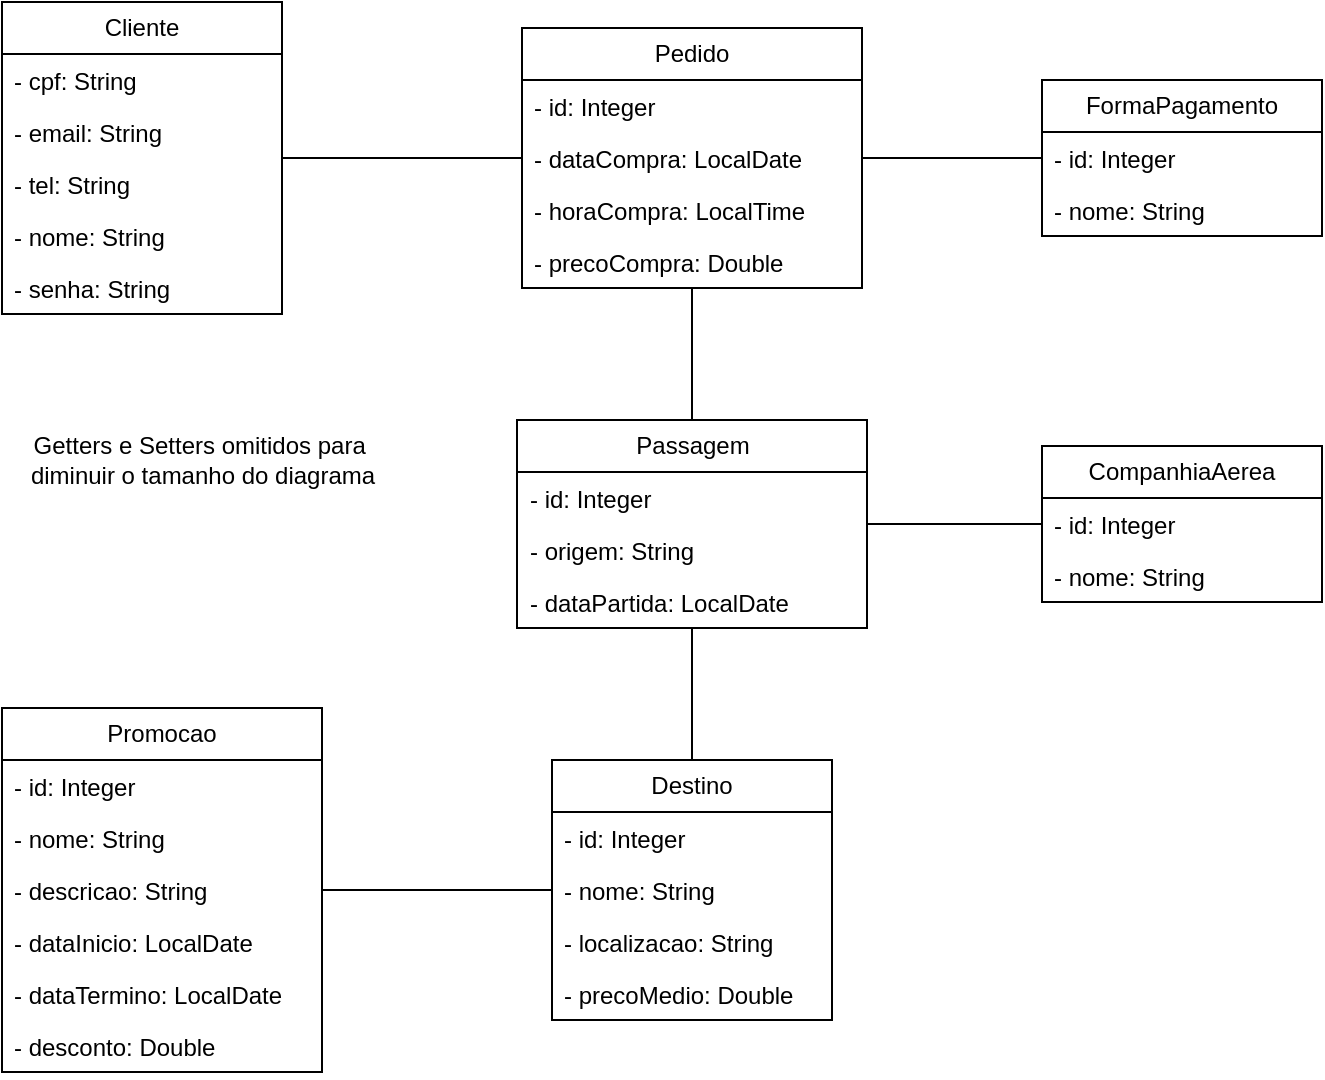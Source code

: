 <mxfile version="22.1.3" type="device">
  <diagram name="Página-1" id="BNCfJ3BfF6oO2T3udBtn">
    <mxGraphModel dx="880" dy="470" grid="1" gridSize="10" guides="1" tooltips="1" connect="1" arrows="1" fold="1" page="1" pageScale="1" pageWidth="827" pageHeight="1169" math="0" shadow="0">
      <root>
        <mxCell id="0" />
        <mxCell id="1" parent="0" />
        <mxCell id="Mqsz3vJmdGS4ghxJ8QJ2-1" value="Cliente" style="swimlane;fontStyle=0;childLayout=stackLayout;horizontal=1;startSize=26;fillColor=none;horizontalStack=0;resizeParent=1;resizeParentMax=0;resizeLast=0;collapsible=1;marginBottom=0;whiteSpace=wrap;html=1;" vertex="1" parent="1">
          <mxGeometry x="80" y="41" width="140" height="156" as="geometry" />
        </mxCell>
        <mxCell id="Mqsz3vJmdGS4ghxJ8QJ2-2" value="- cpf: String" style="text;strokeColor=none;fillColor=none;align=left;verticalAlign=top;spacingLeft=4;spacingRight=4;overflow=hidden;rotatable=0;points=[[0,0.5],[1,0.5]];portConstraint=eastwest;whiteSpace=wrap;html=1;" vertex="1" parent="Mqsz3vJmdGS4ghxJ8QJ2-1">
          <mxGeometry y="26" width="140" height="26" as="geometry" />
        </mxCell>
        <mxCell id="Mqsz3vJmdGS4ghxJ8QJ2-3" value="- email: String" style="text;strokeColor=none;fillColor=none;align=left;verticalAlign=top;spacingLeft=4;spacingRight=4;overflow=hidden;rotatable=0;points=[[0,0.5],[1,0.5]];portConstraint=eastwest;whiteSpace=wrap;html=1;" vertex="1" parent="Mqsz3vJmdGS4ghxJ8QJ2-1">
          <mxGeometry y="52" width="140" height="26" as="geometry" />
        </mxCell>
        <mxCell id="Mqsz3vJmdGS4ghxJ8QJ2-4" value="- tel: String" style="text;strokeColor=none;fillColor=none;align=left;verticalAlign=top;spacingLeft=4;spacingRight=4;overflow=hidden;rotatable=0;points=[[0,0.5],[1,0.5]];portConstraint=eastwest;whiteSpace=wrap;html=1;" vertex="1" parent="Mqsz3vJmdGS4ghxJ8QJ2-1">
          <mxGeometry y="78" width="140" height="26" as="geometry" />
        </mxCell>
        <mxCell id="Mqsz3vJmdGS4ghxJ8QJ2-51" value="- nome: String" style="text;strokeColor=none;fillColor=none;align=left;verticalAlign=top;spacingLeft=4;spacingRight=4;overflow=hidden;rotatable=0;points=[[0,0.5],[1,0.5]];portConstraint=eastwest;whiteSpace=wrap;html=1;" vertex="1" parent="Mqsz3vJmdGS4ghxJ8QJ2-1">
          <mxGeometry y="104" width="140" height="26" as="geometry" />
        </mxCell>
        <mxCell id="Mqsz3vJmdGS4ghxJ8QJ2-52" value="- senha: String" style="text;strokeColor=none;fillColor=none;align=left;verticalAlign=top;spacingLeft=4;spacingRight=4;overflow=hidden;rotatable=0;points=[[0,0.5],[1,0.5]];portConstraint=eastwest;whiteSpace=wrap;html=1;" vertex="1" parent="Mqsz3vJmdGS4ghxJ8QJ2-1">
          <mxGeometry y="130" width="140" height="26" as="geometry" />
        </mxCell>
        <mxCell id="Mqsz3vJmdGS4ghxJ8QJ2-5" value="&lt;div&gt;Pedido&lt;/div&gt;" style="swimlane;fontStyle=0;childLayout=stackLayout;horizontal=1;startSize=26;fillColor=none;horizontalStack=0;resizeParent=1;resizeParentMax=0;resizeLast=0;collapsible=1;marginBottom=0;whiteSpace=wrap;html=1;" vertex="1" parent="1">
          <mxGeometry x="340" y="54" width="170" height="130" as="geometry" />
        </mxCell>
        <mxCell id="Mqsz3vJmdGS4ghxJ8QJ2-6" value="- id: Integer" style="text;strokeColor=none;fillColor=none;align=left;verticalAlign=top;spacingLeft=4;spacingRight=4;overflow=hidden;rotatable=0;points=[[0,0.5],[1,0.5]];portConstraint=eastwest;whiteSpace=wrap;html=1;" vertex="1" parent="Mqsz3vJmdGS4ghxJ8QJ2-5">
          <mxGeometry y="26" width="170" height="26" as="geometry" />
        </mxCell>
        <mxCell id="Mqsz3vJmdGS4ghxJ8QJ2-7" value="- dataCompra: LocalDate" style="text;strokeColor=none;fillColor=none;align=left;verticalAlign=top;spacingLeft=4;spacingRight=4;overflow=hidden;rotatable=0;points=[[0,0.5],[1,0.5]];portConstraint=eastwest;whiteSpace=wrap;html=1;" vertex="1" parent="Mqsz3vJmdGS4ghxJ8QJ2-5">
          <mxGeometry y="52" width="170" height="26" as="geometry" />
        </mxCell>
        <mxCell id="Mqsz3vJmdGS4ghxJ8QJ2-8" value="&lt;div&gt;- horaCompra: LocalTime&lt;/div&gt;" style="text;strokeColor=none;fillColor=none;align=left;verticalAlign=top;spacingLeft=4;spacingRight=4;overflow=hidden;rotatable=0;points=[[0,0.5],[1,0.5]];portConstraint=eastwest;whiteSpace=wrap;html=1;" vertex="1" parent="Mqsz3vJmdGS4ghxJ8QJ2-5">
          <mxGeometry y="78" width="170" height="26" as="geometry" />
        </mxCell>
        <mxCell id="Mqsz3vJmdGS4ghxJ8QJ2-53" value="- precoCompra: Double" style="text;strokeColor=none;fillColor=none;align=left;verticalAlign=top;spacingLeft=4;spacingRight=4;overflow=hidden;rotatable=0;points=[[0,0.5],[1,0.5]];portConstraint=eastwest;whiteSpace=wrap;html=1;" vertex="1" parent="Mqsz3vJmdGS4ghxJ8QJ2-5">
          <mxGeometry y="104" width="170" height="26" as="geometry" />
        </mxCell>
        <mxCell id="Mqsz3vJmdGS4ghxJ8QJ2-9" value="FormaPagamento" style="swimlane;fontStyle=0;childLayout=stackLayout;horizontal=1;startSize=26;fillColor=none;horizontalStack=0;resizeParent=1;resizeParentMax=0;resizeLast=0;collapsible=1;marginBottom=0;whiteSpace=wrap;html=1;" vertex="1" parent="1">
          <mxGeometry x="600" y="80" width="140" height="78" as="geometry" />
        </mxCell>
        <mxCell id="Mqsz3vJmdGS4ghxJ8QJ2-10" value="- id: Integer" style="text;strokeColor=none;fillColor=none;align=left;verticalAlign=top;spacingLeft=4;spacingRight=4;overflow=hidden;rotatable=0;points=[[0,0.5],[1,0.5]];portConstraint=eastwest;whiteSpace=wrap;html=1;" vertex="1" parent="Mqsz3vJmdGS4ghxJ8QJ2-9">
          <mxGeometry y="26" width="140" height="26" as="geometry" />
        </mxCell>
        <mxCell id="Mqsz3vJmdGS4ghxJ8QJ2-11" value="- nome: String" style="text;strokeColor=none;fillColor=none;align=left;verticalAlign=top;spacingLeft=4;spacingRight=4;overflow=hidden;rotatable=0;points=[[0,0.5],[1,0.5]];portConstraint=eastwest;whiteSpace=wrap;html=1;" vertex="1" parent="Mqsz3vJmdGS4ghxJ8QJ2-9">
          <mxGeometry y="52" width="140" height="26" as="geometry" />
        </mxCell>
        <mxCell id="Mqsz3vJmdGS4ghxJ8QJ2-13" value="&lt;div&gt;Passagem&lt;/div&gt;" style="swimlane;fontStyle=0;childLayout=stackLayout;horizontal=1;startSize=26;fillColor=none;horizontalStack=0;resizeParent=1;resizeParentMax=0;resizeLast=0;collapsible=1;marginBottom=0;whiteSpace=wrap;html=1;" vertex="1" parent="1">
          <mxGeometry x="337.5" y="250" width="175" height="104" as="geometry" />
        </mxCell>
        <mxCell id="Mqsz3vJmdGS4ghxJ8QJ2-14" value="- id: Integer" style="text;strokeColor=none;fillColor=none;align=left;verticalAlign=top;spacingLeft=4;spacingRight=4;overflow=hidden;rotatable=0;points=[[0,0.5],[1,0.5]];portConstraint=eastwest;whiteSpace=wrap;html=1;" vertex="1" parent="Mqsz3vJmdGS4ghxJ8QJ2-13">
          <mxGeometry y="26" width="175" height="26" as="geometry" />
        </mxCell>
        <mxCell id="Mqsz3vJmdGS4ghxJ8QJ2-15" value="- origem: String" style="text;strokeColor=none;fillColor=none;align=left;verticalAlign=top;spacingLeft=4;spacingRight=4;overflow=hidden;rotatable=0;points=[[0,0.5],[1,0.5]];portConstraint=eastwest;whiteSpace=wrap;html=1;" vertex="1" parent="Mqsz3vJmdGS4ghxJ8QJ2-13">
          <mxGeometry y="52" width="175" height="26" as="geometry" />
        </mxCell>
        <mxCell id="Mqsz3vJmdGS4ghxJ8QJ2-16" value="- dataPartida: LocalDate" style="text;strokeColor=none;fillColor=none;align=left;verticalAlign=top;spacingLeft=4;spacingRight=4;overflow=hidden;rotatable=0;points=[[0,0.5],[1,0.5]];portConstraint=eastwest;whiteSpace=wrap;html=1;" vertex="1" parent="Mqsz3vJmdGS4ghxJ8QJ2-13">
          <mxGeometry y="78" width="175" height="26" as="geometry" />
        </mxCell>
        <mxCell id="Mqsz3vJmdGS4ghxJ8QJ2-17" value="Destino" style="swimlane;fontStyle=0;childLayout=stackLayout;horizontal=1;startSize=26;fillColor=none;horizontalStack=0;resizeParent=1;resizeParentMax=0;resizeLast=0;collapsible=1;marginBottom=0;whiteSpace=wrap;html=1;" vertex="1" parent="1">
          <mxGeometry x="355" y="420" width="140" height="130" as="geometry" />
        </mxCell>
        <mxCell id="Mqsz3vJmdGS4ghxJ8QJ2-18" value="- id: Integer" style="text;strokeColor=none;fillColor=none;align=left;verticalAlign=top;spacingLeft=4;spacingRight=4;overflow=hidden;rotatable=0;points=[[0,0.5],[1,0.5]];portConstraint=eastwest;whiteSpace=wrap;html=1;" vertex="1" parent="Mqsz3vJmdGS4ghxJ8QJ2-17">
          <mxGeometry y="26" width="140" height="26" as="geometry" />
        </mxCell>
        <mxCell id="Mqsz3vJmdGS4ghxJ8QJ2-19" value="- nome: String" style="text;strokeColor=none;fillColor=none;align=left;verticalAlign=top;spacingLeft=4;spacingRight=4;overflow=hidden;rotatable=0;points=[[0,0.5],[1,0.5]];portConstraint=eastwest;whiteSpace=wrap;html=1;" vertex="1" parent="Mqsz3vJmdGS4ghxJ8QJ2-17">
          <mxGeometry y="52" width="140" height="26" as="geometry" />
        </mxCell>
        <mxCell id="Mqsz3vJmdGS4ghxJ8QJ2-20" value="- localizacao: String" style="text;strokeColor=none;fillColor=none;align=left;verticalAlign=top;spacingLeft=4;spacingRight=4;overflow=hidden;rotatable=0;points=[[0,0.5],[1,0.5]];portConstraint=eastwest;whiteSpace=wrap;html=1;" vertex="1" parent="Mqsz3vJmdGS4ghxJ8QJ2-17">
          <mxGeometry y="78" width="140" height="26" as="geometry" />
        </mxCell>
        <mxCell id="Mqsz3vJmdGS4ghxJ8QJ2-54" value="- precoMedio: Double" style="text;strokeColor=none;fillColor=none;align=left;verticalAlign=top;spacingLeft=4;spacingRight=4;overflow=hidden;rotatable=0;points=[[0,0.5],[1,0.5]];portConstraint=eastwest;whiteSpace=wrap;html=1;" vertex="1" parent="Mqsz3vJmdGS4ghxJ8QJ2-17">
          <mxGeometry y="104" width="140" height="26" as="geometry" />
        </mxCell>
        <mxCell id="Mqsz3vJmdGS4ghxJ8QJ2-21" value="CompanhiaAerea" style="swimlane;fontStyle=0;childLayout=stackLayout;horizontal=1;startSize=26;fillColor=none;horizontalStack=0;resizeParent=1;resizeParentMax=0;resizeLast=0;collapsible=1;marginBottom=0;whiteSpace=wrap;html=1;" vertex="1" parent="1">
          <mxGeometry x="600" y="263" width="140" height="78" as="geometry" />
        </mxCell>
        <mxCell id="Mqsz3vJmdGS4ghxJ8QJ2-22" value="- id: Integer" style="text;strokeColor=none;fillColor=none;align=left;verticalAlign=top;spacingLeft=4;spacingRight=4;overflow=hidden;rotatable=0;points=[[0,0.5],[1,0.5]];portConstraint=eastwest;whiteSpace=wrap;html=1;" vertex="1" parent="Mqsz3vJmdGS4ghxJ8QJ2-21">
          <mxGeometry y="26" width="140" height="26" as="geometry" />
        </mxCell>
        <mxCell id="Mqsz3vJmdGS4ghxJ8QJ2-23" value="- nome: String" style="text;strokeColor=none;fillColor=none;align=left;verticalAlign=top;spacingLeft=4;spacingRight=4;overflow=hidden;rotatable=0;points=[[0,0.5],[1,0.5]];portConstraint=eastwest;whiteSpace=wrap;html=1;" vertex="1" parent="Mqsz3vJmdGS4ghxJ8QJ2-21">
          <mxGeometry y="52" width="140" height="26" as="geometry" />
        </mxCell>
        <mxCell id="Mqsz3vJmdGS4ghxJ8QJ2-25" value="Promocao" style="swimlane;fontStyle=0;childLayout=stackLayout;horizontal=1;startSize=26;fillColor=none;horizontalStack=0;resizeParent=1;resizeParentMax=0;resizeLast=0;collapsible=1;marginBottom=0;whiteSpace=wrap;html=1;" vertex="1" parent="1">
          <mxGeometry x="80" y="394" width="160" height="182" as="geometry" />
        </mxCell>
        <mxCell id="Mqsz3vJmdGS4ghxJ8QJ2-26" value="- id: Integer" style="text;strokeColor=none;fillColor=none;align=left;verticalAlign=top;spacingLeft=4;spacingRight=4;overflow=hidden;rotatable=0;points=[[0,0.5],[1,0.5]];portConstraint=eastwest;whiteSpace=wrap;html=1;" vertex="1" parent="Mqsz3vJmdGS4ghxJ8QJ2-25">
          <mxGeometry y="26" width="160" height="26" as="geometry" />
        </mxCell>
        <mxCell id="Mqsz3vJmdGS4ghxJ8QJ2-27" value="- nome: String" style="text;strokeColor=none;fillColor=none;align=left;verticalAlign=top;spacingLeft=4;spacingRight=4;overflow=hidden;rotatable=0;points=[[0,0.5],[1,0.5]];portConstraint=eastwest;whiteSpace=wrap;html=1;" vertex="1" parent="Mqsz3vJmdGS4ghxJ8QJ2-25">
          <mxGeometry y="52" width="160" height="26" as="geometry" />
        </mxCell>
        <mxCell id="Mqsz3vJmdGS4ghxJ8QJ2-28" value="- descricao: String" style="text;strokeColor=none;fillColor=none;align=left;verticalAlign=top;spacingLeft=4;spacingRight=4;overflow=hidden;rotatable=0;points=[[0,0.5],[1,0.5]];portConstraint=eastwest;whiteSpace=wrap;html=1;" vertex="1" parent="Mqsz3vJmdGS4ghxJ8QJ2-25">
          <mxGeometry y="78" width="160" height="26" as="geometry" />
        </mxCell>
        <mxCell id="Mqsz3vJmdGS4ghxJ8QJ2-55" value="- dataInicio: LocalDate" style="text;strokeColor=none;fillColor=none;align=left;verticalAlign=top;spacingLeft=4;spacingRight=4;overflow=hidden;rotatable=0;points=[[0,0.5],[1,0.5]];portConstraint=eastwest;whiteSpace=wrap;html=1;" vertex="1" parent="Mqsz3vJmdGS4ghxJ8QJ2-25">
          <mxGeometry y="104" width="160" height="26" as="geometry" />
        </mxCell>
        <mxCell id="Mqsz3vJmdGS4ghxJ8QJ2-56" value="- dataTermino: LocalDate" style="text;strokeColor=none;fillColor=none;align=left;verticalAlign=top;spacingLeft=4;spacingRight=4;overflow=hidden;rotatable=0;points=[[0,0.5],[1,0.5]];portConstraint=eastwest;whiteSpace=wrap;html=1;" vertex="1" parent="Mqsz3vJmdGS4ghxJ8QJ2-25">
          <mxGeometry y="130" width="160" height="26" as="geometry" />
        </mxCell>
        <mxCell id="Mqsz3vJmdGS4ghxJ8QJ2-58" value="- desconto: Double" style="text;strokeColor=none;fillColor=none;align=left;verticalAlign=top;spacingLeft=4;spacingRight=4;overflow=hidden;rotatable=0;points=[[0,0.5],[1,0.5]];portConstraint=eastwest;whiteSpace=wrap;html=1;" vertex="1" parent="Mqsz3vJmdGS4ghxJ8QJ2-25">
          <mxGeometry y="156" width="160" height="26" as="geometry" />
        </mxCell>
        <mxCell id="Mqsz3vJmdGS4ghxJ8QJ2-43" value="" style="endArrow=none;html=1;edgeStyle=orthogonalEdgeStyle;rounded=0;" edge="1" parent="1" source="Mqsz3vJmdGS4ghxJ8QJ2-25" target="Mqsz3vJmdGS4ghxJ8QJ2-17">
          <mxGeometry relative="1" as="geometry">
            <mxPoint x="80" y="350" as="sourcePoint" />
            <mxPoint x="240" y="350" as="targetPoint" />
          </mxGeometry>
        </mxCell>
        <mxCell id="Mqsz3vJmdGS4ghxJ8QJ2-46" value="" style="endArrow=none;html=1;edgeStyle=orthogonalEdgeStyle;rounded=0;" edge="1" parent="1" source="Mqsz3vJmdGS4ghxJ8QJ2-17" target="Mqsz3vJmdGS4ghxJ8QJ2-13">
          <mxGeometry relative="1" as="geometry">
            <mxPoint x="230" y="472" as="sourcePoint" />
            <mxPoint x="350" y="472" as="targetPoint" />
          </mxGeometry>
        </mxCell>
        <mxCell id="Mqsz3vJmdGS4ghxJ8QJ2-47" value="" style="endArrow=none;html=1;edgeStyle=orthogonalEdgeStyle;rounded=0;" edge="1" parent="1" source="Mqsz3vJmdGS4ghxJ8QJ2-13" target="Mqsz3vJmdGS4ghxJ8QJ2-21">
          <mxGeometry relative="1" as="geometry">
            <mxPoint x="240" y="482" as="sourcePoint" />
            <mxPoint x="360" y="482" as="targetPoint" />
          </mxGeometry>
        </mxCell>
        <mxCell id="Mqsz3vJmdGS4ghxJ8QJ2-48" value="" style="endArrow=none;html=1;edgeStyle=orthogonalEdgeStyle;rounded=0;" edge="1" parent="1" source="Mqsz3vJmdGS4ghxJ8QJ2-5" target="Mqsz3vJmdGS4ghxJ8QJ2-13">
          <mxGeometry relative="1" as="geometry">
            <mxPoint x="250" y="492" as="sourcePoint" />
            <mxPoint x="370" y="492" as="targetPoint" />
          </mxGeometry>
        </mxCell>
        <mxCell id="Mqsz3vJmdGS4ghxJ8QJ2-49" value="" style="endArrow=none;html=1;edgeStyle=orthogonalEdgeStyle;rounded=0;" edge="1" parent="1" source="Mqsz3vJmdGS4ghxJ8QJ2-1" target="Mqsz3vJmdGS4ghxJ8QJ2-5">
          <mxGeometry relative="1" as="geometry">
            <mxPoint x="260" y="502" as="sourcePoint" />
            <mxPoint x="380" y="502" as="targetPoint" />
          </mxGeometry>
        </mxCell>
        <mxCell id="Mqsz3vJmdGS4ghxJ8QJ2-50" value="" style="endArrow=none;html=1;edgeStyle=orthogonalEdgeStyle;rounded=0;" edge="1" parent="1" source="Mqsz3vJmdGS4ghxJ8QJ2-5" target="Mqsz3vJmdGS4ghxJ8QJ2-9">
          <mxGeometry relative="1" as="geometry">
            <mxPoint x="270" y="512" as="sourcePoint" />
            <mxPoint x="390" y="512" as="targetPoint" />
          </mxGeometry>
        </mxCell>
        <mxCell id="Mqsz3vJmdGS4ghxJ8QJ2-59" value="&lt;div&gt;Getters e Setters omitidos para&amp;nbsp;&lt;/div&gt;&lt;div&gt;diminuir o tamanho do diagrama&lt;/div&gt;" style="text;html=1;align=center;verticalAlign=middle;resizable=0;points=[];autosize=1;strokeColor=none;fillColor=none;" vertex="1" parent="1">
          <mxGeometry x="80" y="250" width="200" height="40" as="geometry" />
        </mxCell>
      </root>
    </mxGraphModel>
  </diagram>
</mxfile>
